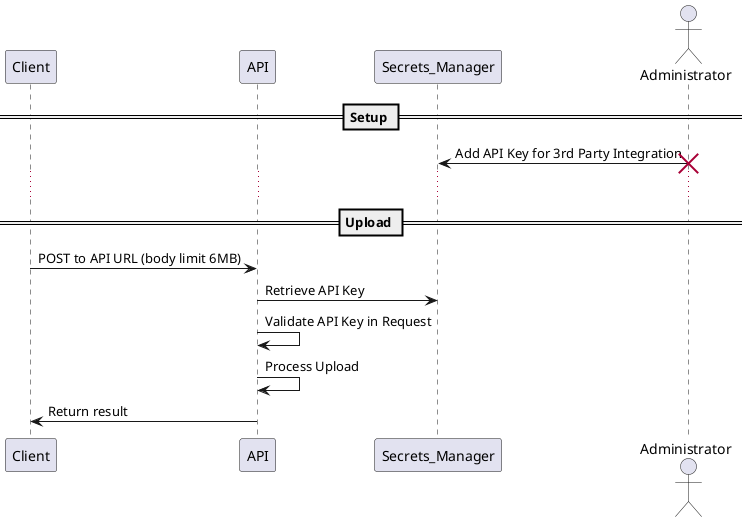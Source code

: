 @startuml

participant Client
participant API
participant Secrets_Manager
Actor Administrator

== Setup ==
Administrator -> Secrets_Manager: Add API Key for 3rd Party Integration
destroy Administrator

...

== Upload ==
Client -> API: POST to API URL (body limit 6MB)
API -> Secrets_Manager: Retrieve API Key
API -> API: Validate API Key in Request
API -> API: Process Upload
API -> Client: Return result

@enduml